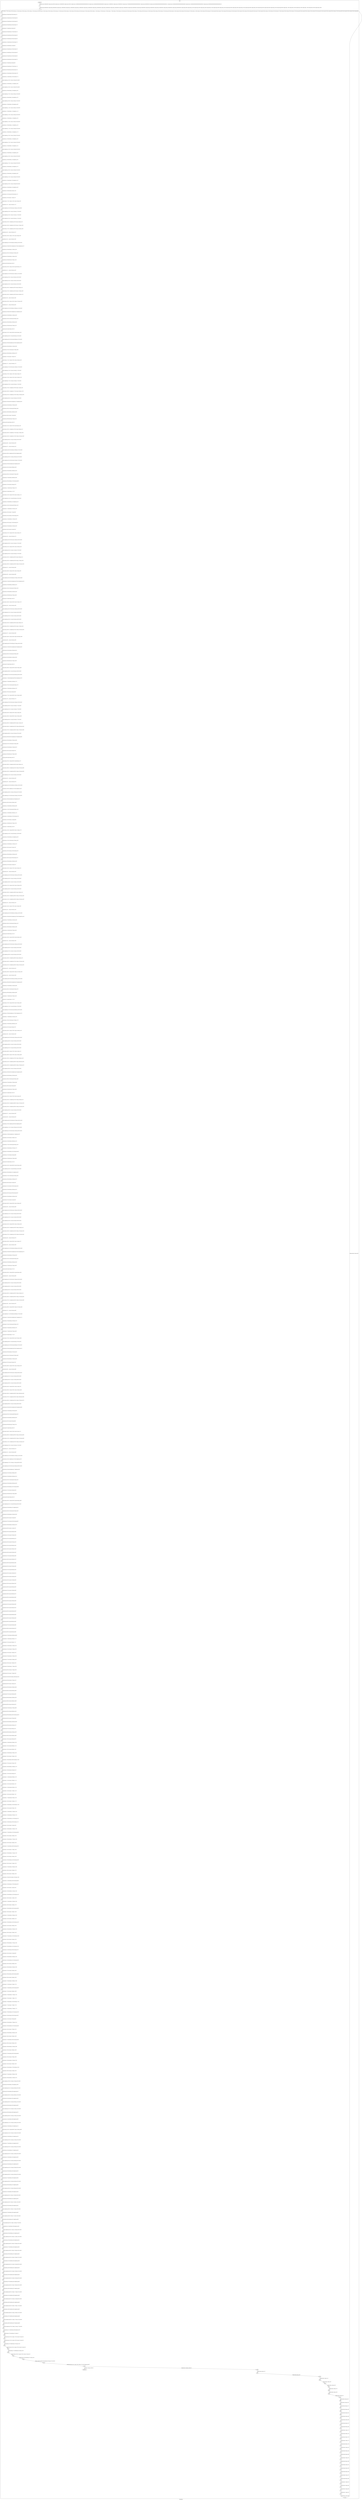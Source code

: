 digraph G {
label="Btor2XCFA";
subgraph cluster_0 {
label="main";
main_init[];
l1[];
l3[];
l4[];
l5[];
l6[];
l7[];
l8[];
l9[];
l10[];
l11[];
l12[];
l13[];
l14[];
l15[];
l16[];
l17[];
l18[];
l19[];
l20[];
l21[];
l22[];
l23[];
l24[];
l25[];
l26[];
l27[];
l28[];
l29[];
l30[];
l31[];
l32[];
l33[];
l34[];
l35[];
l36[];
l37[];
l38[];
l39[];
l40[];
l41[];
l42[];
l43[];
l44[];
l45[];
l46[];
l47[];
l48[];
l49[];
l50[];
l51[];
l52[];
l53[];
l54[];
l55[];
l56[];
l57[];
l58[];
l59[];
l60[];
l61[];
l62[];
l63[];
l64[];
l65[];
l66[];
l67[];
l68[];
l69[];
l70[];
l71[];
l72[];
l73[];
l74[];
l75[];
l76[];
l77[];
l78[];
l79[];
l80[];
l81[];
l82[];
l83[];
l84[];
l85[];
l86[];
l87[];
l88[];
l89[];
l90[];
l91[];
l92[];
l93[];
l94[];
l95[];
l96[];
l97[];
l98[];
l99[];
l100[];
l101[];
l102[];
l103[];
l104[];
l105[];
l106[];
l107[];
l108[];
l109[];
l110[];
l111[];
l112[];
l113[];
l114[];
l115[];
l116[];
l117[];
l118[];
l119[];
l120[];
l121[];
l122[];
l123[];
l124[];
l125[];
l126[];
l127[];
l128[];
l129[];
l130[];
l131[];
l132[];
l133[];
l134[];
l135[];
l136[];
l137[];
l138[];
l139[];
l140[];
l141[];
l142[];
l143[];
l144[];
l145[];
l146[];
l147[];
l148[];
l149[];
l150[];
l151[];
l152[];
l153[];
l154[];
l155[];
l156[];
l157[];
l158[];
l159[];
l160[];
l161[];
l162[];
l163[];
l164[];
l165[];
l166[];
l167[];
l168[];
l169[];
l170[];
l171[];
l172[];
l173[];
l174[];
l175[];
l176[];
l177[];
l178[];
l179[];
l180[];
l181[];
l182[];
l183[];
l184[];
l185[];
l186[];
l187[];
l188[];
l189[];
l190[];
l191[];
l192[];
l193[];
l194[];
l195[];
l196[];
l197[];
l198[];
l199[];
l200[];
l201[];
l202[];
l203[];
l204[];
l205[];
l206[];
l207[];
l208[];
l209[];
l210[];
l211[];
l212[];
l213[];
l214[];
l215[];
l216[];
l217[];
l218[];
l219[];
l220[];
l221[];
l222[];
l223[];
l224[];
l225[];
l226[];
l227[];
l228[];
l229[];
l230[];
l231[];
l232[];
l233[];
l234[];
l235[];
l236[];
l237[];
l238[];
l239[];
l240[];
l241[];
l242[];
l243[];
l244[];
l245[];
l246[];
l247[];
l248[];
l249[];
l250[];
l251[];
l252[];
l253[];
l254[];
l255[];
l256[];
l257[];
l258[];
l259[];
l260[];
l261[];
l262[];
l263[];
l264[];
l265[];
l266[];
l267[];
l268[];
l269[];
l270[];
l271[];
l272[];
l273[];
l274[];
l275[];
l276[];
l277[];
l278[];
l279[];
l280[];
l281[];
l282[];
l283[];
l284[];
l285[];
l286[];
l287[];
l288[];
l289[];
l290[];
l291[];
l292[];
l293[];
l294[];
l295[];
l296[];
l297[];
l298[];
l299[];
l300[];
l301[];
l302[];
l303[];
l304[];
l305[];
l306[];
l307[];
l308[];
l309[];
l310[];
l311[];
l312[];
l313[];
l314[];
l315[];
l316[];
l317[];
l318[];
l319[];
l320[];
l321[];
l322[];
l323[];
l324[];
l325[];
l326[];
l327[];
l328[];
l329[];
l330[];
l331[];
l332[];
l333[];
l334[];
l335[];
l336[];
l337[];
l338[];
l339[];
l340[];
l341[];
l342[];
l343[];
l344[];
l345[];
l346[];
l347[];
l348[];
l349[];
l350[];
l351[];
l352[];
l353[];
l354[];
l355[];
l356[];
l357[];
l358[];
l359[];
l360[];
l361[];
l362[];
l363[];
l364[];
l365[];
l366[];
l367[];
l368[];
l369[];
l370[];
l371[];
l372[];
l373[];
l374[];
l375[];
l376[];
l377[];
l378[];
l379[];
l380[];
l381[];
l382[];
l383[];
l384[];
l385[];
l386[];
l387[];
l388[];
l389[];
l390[];
l391[];
l392[];
l393[];
l394[];
l395[];
l396[];
l397[];
l398[];
l399[];
l400[];
l401[];
l402[];
l403[];
l404[];
l405[];
l406[];
l407[];
l408[];
l409[];
l410[];
l411[];
l412[];
l413[];
l414[];
l415[];
l416[];
l417[];
l418[];
l419[];
l420[];
l421[];
l422[];
l423[];
l424[];
l425[];
l426[];
l427[];
l428[];
l429[];
l430[];
l431[];
l432[];
l433[];
l434[];
l435[];
l436[];
l437[];
l438[];
l439[];
l440[];
l441[];
l442[];
l443[];
l444[];
l445[];
l446[];
l447[];
l448[];
l449[];
l450[];
l451[];
l452[];
l453[];
l454[];
l455[];
l456[];
l457[];
l458[];
l459[];
l460[];
l461[];
l462[];
l463[];
l464[];
l465[];
l466[];
l467[];
l468[];
l469[];
l470[];
l471[];
l472[];
l473[];
l474[];
l475[];
l476[];
l477[];
l478[];
l479[];
l480[];
l481[];
l482[];
l483[];
l484[];
l485[];
l486[];
l487[];
l488[];
l489[];
l490[];
l491[];
l492[];
l493[];
l494[];
l495[];
l496[];
l497[];
l498[];
l499[];
l500[];
l501[];
l502[];
l503[];
l504[];
l505[];
l506[];
l507[];
l508[];
l509[];
l510[];
l511[];
l512[];
l513[];
l514[];
l515[];
l516[];
l517[];
l518[];
l519[];
l520[];
l521[];
l522[];
l523[];
l524[];
l525[];
l526[];
l527[];
l528[];
l529[];
l530[];
l531[];
l532[];
l533[];
l534[];
l535[];
l536[];
l537[];
l538[];
l539[];
l540[];
l541[];
l542[];
l543[];
l544[];
l545[];
l546[];
l547[];
l548[];
l549[];
l550[];
l551[];
l552[];
l553[];
l554[];
l555[];
l556[];
l557[];
l558[];
l559[];
l560[];
l561[];
l562[];
l563[];
l564[];
l565[];
l566[];
l567[];
l568[];
l569[];
l570[];
l571[];
l572[];
l573[];
l574[];
l575[];
l576[];
l577[];
l578[];
l579[];
l580[];
l581[];
l582[];
l583[];
l584[];
l585[];
l586[];
l587[];
l588[];
l589[];
l590[];
l591[];
l592[];
l593[];
l594[];
l595[];
l596[];
l597[];
l598[];
l599[];
l600[];
l601[];
l602[];
l603[];
l604[];
l605[];
l606[];
l607[];
l608[];
l609[];
l610[];
l611[];
l612[];
l613[];
l614[];
l615[];
l616[];
l617[];
l618[];
l619[];
l620[];
l621[];
l622[];
l623[];
l624[];
l625[];
l626[];
l627[];
l628[];
l629[];
l630[];
l631[];
l632[];
l633[];
l634[];
l635[];
l636[];
l637[];
l638[];
l639[];
l640[];
l641[];
l642[];
l643[];
l644[];
l645[];
l646[];
l647[];
l648[];
l649[];
l650[];
l651[];
l652[];
l653[];
l654[];
l655[];
l656[];
l657[];
l658[];
l659[];
l660[];
l661[];
l662[];
l663[];
l664[];
l665[];
l666[];
l667[];
l668[];
l669[];
l670[];
l671[];
l672[];
l673[];
l674[];
l675[];
l676[];
l677[];
l678[];
l679[];
l680[];
l681[];
l682[];
l683[];
l684[];
l685[];
main_error[];
l686[];
l687[];
l688[];
l689[];
l690[];
l691[];
l692[];
l693[];
l694[];
l695[];
l696[];
l697[];
l698[];
l699[];
l700[];
l701[];
l702[];
l703[];
l704[];
l705[];
l706[];
l707[];
l708[];
l709[];
l710[];
l711[];
l712[];
l713[];
l714[];
l715[];
l716[];
l717[];
l718[];
l719[];
l720[];
l721[];
l722[];
l723[];
main_init -> l1 [label="[(assign const_5 #b00000000),(assign const_38 #b0),(assign const_102 #b00000000),(assign const_209 #b1),(assign const_215 #b00000000000000000000000000000100),(assign const_216 #b000000000000000000000000),(assign const_221 #b00000001),(assign const_223 #b00000010),(assign const_237 #b00000000000000000000000000000001),(assign const_258 #b00000100),(assign const_263 #b00000000000000000000000000000111),(assign const_301 #b00000000000000000000000000000000),(assign const_512 #b00000000000000000000000000000010),(assign const_618 #b00000000000000000000000000000011)] "];
l3 -> l4 [label="[(havoc input_137),(havoc input_139),(havoc input_141),(havoc input_143),(havoc input_145),(havoc input_147),(havoc input_149),(havoc input_151),(havoc input_153),(havoc input_155),(havoc input_157),(havoc input_159),(havoc input_161),(havoc input_163),(havoc input_165),(havoc input_167),(havoc input_169),(havoc input_171),(havoc input_173),(havoc input_175),(havoc input_177),(havoc input_179),(havoc input_181),(havoc input_183),(havoc input_185),(havoc input_187),(havoc input_189),(havoc input_191),(havoc input_193),(havoc input_195),(havoc input_197),(havoc input_199),(havoc input_201),(havoc input_203),(havoc input_205),(havoc input_207),(havoc input_211),(havoc input_213),(havoc input_236),(havoc input_257),(havoc input_269),(havoc input_287),(havoc input_308),(havoc input_319),(havoc input_322),(havoc input_325),(havoc input_345),(havoc input_365),(havoc input_375),(havoc input_393),(havoc input_413),(havoc input_424),(havoc input_427),(havoc input_430),(havoc input_450),(havoc input_470),(havoc input_480),(havoc input_498),(havoc input_519),(havoc input_530),(havoc input_533),(havoc input_536),(havoc input_556),(havoc input_576),(havoc input_586),(havoc input_604),(havoc input_625),(havoc input_636)] "];
l4 -> l5 [label="[(assign binary_83 (bvand state_39 (bvnot state_41)))] "];
l5 -> l6 [label="[(assign binary_84 (bvand binary_83 (bvnot state_43)))] "];
l6 -> l7 [label="[(assign binary_85 (bvand binary_84 (bvnot state_45)))] "];
l7 -> l8 [label="[(assign binary_86 (bvand binary_85 (bvnot state_47)))] "];
l8 -> l9 [label="[(assign binary_87 (bvand binary_86 state_49))] "];
l9 -> l10 [label="[(assign binary_88 (bvand binary_87 (bvnot state_51)))] "];
l10 -> l11 [label="[(assign binary_89 (bvand binary_88 (bvnot state_53)))] "];
l11 -> l12 [label="[(assign binary_90 (bvand binary_89 (bvnot state_55)))] "];
l12 -> l13 [label="[(assign binary_91 (bvand binary_90 (bvnot state_57)))] "];
l13 -> l14 [label="[(assign binary_92 (bvand binary_91 state_59))] "];
l14 -> l15 [label="[(assign binary_93 (bvand binary_92 (bvnot state_61)))] "];
l15 -> l16 [label="[(assign binary_94 (bvand binary_93 (bvnot state_63)))] "];
l16 -> l17 [label="[(assign binary_95 (bvand binary_94 (bvnot state_65)))] "];
l17 -> l18 [label="[(assign binary_96 (bvand binary_95 (bvnot state_67)))] "];
l18 -> l19 [label="[(assign binary_97 (bvand binary_96 state_69))] "];
l19 -> l20 [label="[(assign binary_98 (bvand binary_97 (bvnot state_71)))] "];
l20 -> l21 [label="[(assign binary_99 (bvand binary_98 (bvnot state_73)))] "];
l21 -> l22 [label="[(assign binary_100 (bvand binary_99 (bvnot state_75)))] "];
l22 -> l23 [label="[(assign binary_101 (bvand binary_100 (bvnot state_77)))] "];
l23 -> l24 [label="[(assign comparison_103 (ite (= const_102 state_6) #b1 #b0))] "];
l24 -> l25 [label="[(assign binary_104 (bvand binary_101 comparison_103))] "];
l25 -> l26 [label="[(assign comparison_105 (ite (= const_102 state_8) #b1 #b0))] "];
l26 -> l27 [label="[(assign binary_106 (bvand binary_104 comparison_105))] "];
l27 -> l28 [label="[(assign comparison_107 (ite (= const_102 state_10) #b1 #b0))] "];
l28 -> l29 [label="[(assign binary_108 (bvand binary_106 comparison_107))] "];
l29 -> l30 [label="[(assign comparison_109 (ite (= const_102 state_12) #b1 #b0))] "];
l30 -> l31 [label="[(assign binary_110 (bvand binary_108 comparison_109))] "];
l31 -> l32 [label="[(assign comparison_111 (ite (= const_102 state_14) #b1 #b0))] "];
l32 -> l33 [label="[(assign binary_112 (bvand binary_110 comparison_111))] "];
l33 -> l34 [label="[(assign comparison_113 (ite (= const_102 state_16) #b1 #b0))] "];
l34 -> l35 [label="[(assign binary_114 (bvand binary_112 comparison_113))] "];
l35 -> l36 [label="[(assign comparison_115 (ite (= const_102 state_18) #b1 #b0))] "];
l36 -> l37 [label="[(assign binary_116 (bvand binary_114 comparison_115))] "];
l37 -> l38 [label="[(assign comparison_117 (ite (= const_102 state_20) #b1 #b0))] "];
l38 -> l39 [label="[(assign binary_118 (bvand binary_116 comparison_117))] "];
l39 -> l40 [label="[(assign comparison_119 (ite (= const_102 state_22) #b1 #b0))] "];
l40 -> l41 [label="[(assign binary_120 (bvand binary_118 comparison_119))] "];
l41 -> l42 [label="[(assign comparison_121 (ite (= const_102 state_24) #b1 #b0))] "];
l42 -> l43 [label="[(assign binary_122 (bvand binary_120 comparison_121))] "];
l43 -> l44 [label="[(assign comparison_123 (ite (= const_102 state_26) #b1 #b0))] "];
l44 -> l45 [label="[(assign binary_124 (bvand binary_122 comparison_123))] "];
l45 -> l46 [label="[(assign comparison_125 (ite (= const_102 state_28) #b1 #b0))] "];
l46 -> l47 [label="[(assign binary_126 (bvand binary_124 comparison_125))] "];
l47 -> l48 [label="[(assign comparison_127 (ite (= const_102 state_30) #b1 #b0))] "];
l48 -> l49 [label="[(assign binary_128 (bvand binary_126 comparison_127))] "];
l49 -> l50 [label="[(assign comparison_129 (ite (= const_102 state_32) #b1 #b0))] "];
l50 -> l51 [label="[(assign binary_130 (bvand binary_128 comparison_129))] "];
l51 -> l52 [label="[(assign comparison_131 (ite (= const_102 state_34) #b1 #b0))] "];
l52 -> l53 [label="[(assign binary_132 (bvand binary_130 comparison_131))] "];
l53 -> l54 [label="[(assign comparison_133 (ite (= const_102 state_36) #b1 #b0))] "];
l54 -> l55 [label="[(assign binary_134 (bvand binary_132 comparison_133))] "];
l55 -> l56 [label="[(assign binary_135 (bvand state_81 binary_134))] "];
l56 -> l57 [label="[(assign binary_212 (bvor input_169 (bvnot input_211)))] "];
l57 -> l58 [label="[(assign binary_214 (bvor input_171 input_211))] "];
l58 -> l59 [label="[(assign ternary_217 (ite (= input_211 #b1) const_102 input_153))] "];
l59 -> l60 [label="[(assign binary_218 (++ const_216 ternary_217))] "];
l60 -> l61 [label="[(assign comparison_219 (ite (bvule const_215 binary_218) #b1 #b0))] "];
l61 -> l62 [label="[(assign comparison_220 (ite (= const_102 ternary_217) #b1 #b0))] "];
l62 -> l63 [label="[(assign comparison_222 (ite (= const_221 ternary_217) #b1 #b0))] "];
l63 -> l64 [label="[(assign comparison_224 (ite (= const_223 ternary_217) #b1 #b0))] "];
l64 -> l65 [label="[(assign ternary_225 (ite (= comparison_224 #b1) input_149 input_151))] "];
l65 -> l66 [label="[(assign ternary_226 (ite (= comparison_222 #b1) input_147 ternary_225))] "];
l66 -> l67 [label="[(assign ternary_227 (ite (= comparison_220 #b1) input_145 ternary_226))] "];
l67 -> l68 [label="[(assign binary_228 (++ const_216 ternary_227))] "];
l68 -> l69 [label="[(assign ternary_229 (ite (= input_211 #b1) const_102 input_155))] "];
l69 -> l70 [label="[(assign binary_230 (++ const_216 ternary_229))] "];
l70 -> l71 [label="[(assign comparison_231 (ite (bvule binary_228 binary_230) #b1 #b0))] "];
l71 -> l72 [label="[(assign binary_232 (bvand (bvnot comparison_219) (bvnot comparison_231)))] "];
l72 -> l73 [label="[(assign binary_233 (bvand binary_214 binary_232))] "];
l73 -> l74 [label="[(assign binary_234 (bvor (bvnot input_213) binary_233))] "];
l74 -> l75 [label="[(assign binary_235 (bvand binary_212 binary_234))] "];
l75 -> l76 [label="[(assign binary_238 (bvadd const_237 binary_218))] "];
l76 -> l77 [label="[(assign slice_239 (extract binary_238 0 8))] "];
l77 -> l78 [label="[(assign ternary_240 (ite (= input_213 #b1) slice_239 ternary_217))] "];
l78 -> l79 [label="[(assign binary_241 (++ const_216 ternary_240))] "];
l79 -> l80 [label="[(assign comparison_242 (ite (bvule const_215 binary_241) #b1 #b0))] "];
l80 -> l81 [label="[(assign comparison_243 (ite (= const_102 ternary_240) #b1 #b0))] "];
l81 -> l82 [label="[(assign comparison_244 (ite (= const_221 ternary_240) #b1 #b0))] "];
l82 -> l83 [label="[(assign comparison_245 (ite (= const_223 ternary_240) #b1 #b0))] "];
l83 -> l84 [label="[(assign ternary_246 (ite (= comparison_245 #b1) input_149 input_151))] "];
l84 -> l85 [label="[(assign ternary_247 (ite (= comparison_244 #b1) input_147 ternary_246))] "];
l85 -> l86 [label="[(assign ternary_248 (ite (= comparison_243 #b1) input_145 ternary_247))] "];
l86 -> l87 [label="[(assign binary_249 (++ const_216 ternary_248))] "];
l87 -> l88 [label="[(assign ternary_250 (ite (= input_213 #b1) ternary_227 ternary_229))] "];
l88 -> l89 [label="[(assign binary_251 (++ const_216 ternary_250))] "];
l89 -> l90 [label="[(assign comparison_252 (ite (bvule binary_249 binary_251) #b1 #b0))] "];
l90 -> l91 [label="[(assign binary_253 (bvand (bvnot comparison_242) comparison_252))] "];
l91 -> l92 [label="[(assign binary_254 (bvand binary_214 binary_253))] "];
l92 -> l93 [label="[(assign binary_255 (bvor (bvnot input_236) binary_254))] "];
l93 -> l94 [label="[(assign binary_256 (bvand binary_235 binary_255))] "];
l94 -> l95 [label="[(assign binary_259 (bvadd const_237 binary_241))] "];
l95 -> l96 [label="[(assign slice_260 (extract binary_259 0 8))] "];
l96 -> l97 [label="[(assign ternary_261 (ite (= input_236 #b1) slice_260 ternary_240))] "];
l97 -> l98 [label="[(assign comparison_262 (ite (= const_258 ternary_261) #b1 #b0))] "];
l98 -> l99 [label="[(assign comparison_264 (ite (bvule const_263 binary_251) #b1 #b0))] "];
l99 -> l100 [label="[(assign binary_265 (bvand comparison_262 (bvnot comparison_264)))] "];
l100 -> l101 [label="[(assign binary_266 (bvand binary_214 binary_265))] "];
l101 -> l102 [label="[(assign binary_267 (bvor (bvnot input_257) binary_266))] "];
l102 -> l103 [label="[(assign binary_268 (bvand binary_256 binary_267))] "];
l103 -> l104 [label="[(assign binary_270 (bvor input_173 input_257))] "];
l104 -> l105 [label="[(assign ternary_271 (ite (= input_257 #b1) const_102 ternary_261))] "];
l105 -> l106 [label="[(assign binary_272 (++ const_216 ternary_271))] "];
l106 -> l107 [label="[(assign comparison_273 (ite (bvule const_215 binary_272) #b1 #b0))] "];
l107 -> l108 [label="[(assign comparison_274 (ite (= const_102 ternary_271) #b1 #b0))] "];
l108 -> l109 [label="[(assign ternary_275 (ite (= input_211 #b1) const_221 input_137))] "];
l109 -> l110 [label="[(assign ternary_276 (ite (= input_257 #b1) const_102 ternary_275))] "];
l110 -> l111 [label="[(assign comparison_277 (ite (= const_221 ternary_271) #b1 #b0))] "];
l111 -> l112 [label="[(assign comparison_278 (ite (= const_223 ternary_271) #b1 #b0))] "];
l112 -> l113 [label="[(assign ternary_279 (ite (= comparison_278 #b1) input_141 input_143))] "];
l113 -> l114 [label="[(assign ternary_280 (ite (= comparison_277 #b1) input_139 ternary_279))] "];
l114 -> l115 [label="[(assign ternary_281 (ite (= comparison_274 #b1) ternary_276 ternary_280))] "];
l115 -> l116 [label="[(assign comparison_282 (ite (= const_102 ternary_281) #b1 #b0))] "];
l116 -> l117 [label="[(assign binary_283 (bvand (bvnot comparison_273) comparison_282))] "];
l117 -> l118 [label="[(assign binary_284 (bvand binary_270 binary_283))] "];
l118 -> l119 [label="[(assign binary_285 (bvor (bvnot input_269) binary_284))] "];
l119 -> l120 [label="[(assign binary_286 (bvand binary_268 binary_285))] "];
l120 -> l121 [label="[(assign binary_288 (bvor input_175 input_269))] "];
l121 -> l122 [label="[(assign binary_289 (bvadd const_237 binary_251))] "];
l122 -> l123 [label="[(assign slice_290 (extract binary_289 0 8))] "];
l123 -> l124 [label="[(assign ternary_291 (ite (= input_257 #b1) slice_290 input_145))] "];
l124 -> l125 [label="[(assign ternary_292 (ite (= comparison_278 #b1) input_149 input_151))] "];
l125 -> l126 [label="[(assign ternary_293 (ite (= comparison_277 #b1) input_147 ternary_292))] "];
l126 -> l127 [label="[(assign ternary_294 (ite (= comparison_274 #b1) ternary_291 ternary_293))] "];
l127 -> l128 [label="[(assign comparison_295 (ite (= const_102 ternary_294) #b1 #b0))] "];
l128 -> l129 [label="[(assign binary_296 (++ const_216 ternary_294))] "];
l129 -> l130 [label="[(assign binary_297 (++ const_216 ternary_291))] "];
l130 -> l131 [label="[(assign comparison_298 (ite (bvule binary_296 binary_297) #b1 #b0))] "];
l131 -> l132 [label="[(assign binary_299 (bvor comparison_295 (bvnot comparison_298)))] "];
l132 -> l133 [label="[(assign comparison_300 (ite (= ternary_294 ternary_291) #b1 #b0))] "];
l133 -> l134 [label="[(assign comparison_302 (ite (bvule const_301 binary_272) #b1 #b0))] "];
l134 -> l135 [label="[(assign binary_303 (bvand comparison_300 comparison_302))] "];
l135 -> l136 [label="[(assign binary_304 (bvor binary_299 binary_303))] "];
l136 -> l137 [label="[(assign binary_305 (bvand binary_288 binary_304))] "];
l137 -> l138 [label="[(assign binary_306 (bvor (bvnot input_287) binary_305))] "];
l138 -> l139 [label="[(assign binary_307 (bvand binary_286 binary_306))] "];
l139 -> l140 [label="[(assign binary_309 (bvand binary_270 (bvnot input_269)))] "];
l140 -> l141 [label="[(assign binary_310 (bvor binary_309 input_287))] "];
l141 -> l142 [label="[(assign binary_311 (bvadd const_237 binary_272))] "];
l142 -> l143 [label="[(assign slice_312 (extract binary_311 0 8))] "];
l143 -> l144 [label="[(assign ternary_313 (ite (= input_287 #b1) slice_312 ternary_271))] "];
l144 -> l145 [label="[(assign comparison_314 (ite (= const_258 ternary_313) #b1 #b0))] "];
l145 -> l146 [label="[(assign binary_315 (bvand binary_310 comparison_314))] "];
l146 -> l147 [label="[(assign binary_316 (bvor (bvnot input_308) binary_315))] "];
l147 -> l148 [label="[(assign binary_317 (bvand binary_307 binary_316))] "];
l148 -> l149 [label="[(assign binary_318 (bvor input_177 input_308))] "];
l149 -> l150 [label="[(assign binary_320 (bvor binary_318 (bvnot input_319)))] "];
l150 -> l151 [label="[(assign binary_321 (bvand binary_317 binary_320))] "];
l151 -> l152 [label="[(assign binary_323 (bvor input_179 (bvnot input_322)))] "];
l152 -> l153 [label="[(assign binary_324 (bvand binary_321 binary_323))] "];
l153 -> l154 [label="[(assign binary_326 (bvor input_181 input_322))] "];
l154 -> l155 [label="[(assign ternary_327 (ite (= input_322 #b1) const_102 input_157))] "];
l155 -> l156 [label="[(assign binary_328 (++ const_216 ternary_327))] "];
l156 -> l157 [label="[(assign comparison_329 (ite (bvule const_215 binary_328) #b1 #b0))] "];
l157 -> l158 [label="[(assign comparison_330 (ite (= const_102 ternary_327) #b1 #b0))] "];
l158 -> l159 [label="[(assign ternary_331 (ite (= input_319 #b1) const_102 ternary_291))] "];
l159 -> l160 [label="[(assign comparison_332 (ite (= const_221 ternary_327) #b1 #b0))] "];
l160 -> l161 [label="[(assign comparison_333 (ite (= const_223 ternary_327) #b1 #b0))] "];
l161 -> l162 [label="[(assign ternary_334 (ite (= comparison_333 #b1) input_149 input_151))] "];
l162 -> l163 [label="[(assign ternary_335 (ite (= comparison_332 #b1) input_147 ternary_334))] "];
l163 -> l164 [label="[(assign ternary_336 (ite (= comparison_330 #b1) ternary_331 ternary_335))] "];
l164 -> l165 [label="[(assign binary_337 (++ const_216 ternary_336))] "];
l165 -> l166 [label="[(assign ternary_338 (ite (= input_322 #b1) const_102 input_159))] "];
l166 -> l167 [label="[(assign binary_339 (++ const_216 ternary_338))] "];
l167 -> l168 [label="[(assign comparison_340 (ite (bvule binary_337 binary_339) #b1 #b0))] "];
l168 -> l169 [label="[(assign binary_341 (bvand (bvnot comparison_329) (bvnot comparison_340)))] "];
l169 -> l170 [label="[(assign binary_342 (bvand binary_326 binary_341))] "];
l170 -> l171 [label="[(assign binary_343 (bvor (bvnot input_325) binary_342))] "];
l171 -> l172 [label="[(assign binary_344 (bvand binary_324 binary_343))] "];
l172 -> l173 [label="[(assign binary_346 (bvadd const_237 binary_328))] "];
l173 -> l174 [label="[(assign slice_347 (extract binary_346 0 8))] "];
l174 -> l175 [label="[(assign ternary_348 (ite (= input_325 #b1) slice_347 ternary_327))] "];
l175 -> l176 [label="[(assign binary_349 (++ const_216 ternary_348))] "];
l176 -> l177 [label="[(assign comparison_350 (ite (bvule const_215 binary_349) #b1 #b0))] "];
l177 -> l178 [label="[(assign comparison_351 (ite (= const_102 ternary_348) #b1 #b0))] "];
l178 -> l179 [label="[(assign comparison_352 (ite (= const_221 ternary_348) #b1 #b0))] "];
l179 -> l180 [label="[(assign comparison_353 (ite (= const_223 ternary_348) #b1 #b0))] "];
l180 -> l181 [label="[(assign ternary_354 (ite (= comparison_353 #b1) input_149 input_151))] "];
l181 -> l182 [label="[(assign ternary_355 (ite (= comparison_352 #b1) input_147 ternary_354))] "];
l182 -> l183 [label="[(assign ternary_356 (ite (= comparison_351 #b1) ternary_331 ternary_355))] "];
l183 -> l184 [label="[(assign binary_357 (++ const_216 ternary_356))] "];
l184 -> l185 [label="[(assign ternary_358 (ite (= input_325 #b1) ternary_336 ternary_338))] "];
l185 -> l186 [label="[(assign binary_359 (++ const_216 ternary_358))] "];
l186 -> l187 [label="[(assign comparison_360 (ite (bvule binary_357 binary_359) #b1 #b0))] "];
l187 -> l188 [label="[(assign binary_361 (bvand (bvnot comparison_350) comparison_360))] "];
l188 -> l189 [label="[(assign binary_362 (bvand binary_326 binary_361))] "];
l189 -> l190 [label="[(assign binary_363 (bvor (bvnot input_345) binary_362))] "];
l190 -> l191 [label="[(assign binary_364 (bvand binary_344 binary_363))] "];
l191 -> l192 [label="[(assign binary_366 (bvadd const_237 binary_349))] "];
l192 -> l193 [label="[(assign slice_367 (extract binary_366 0 8))] "];
l193 -> l194 [label="[(assign ternary_368 (ite (= input_345 #b1) slice_367 ternary_348))] "];
l194 -> l195 [label="[(assign comparison_369 (ite (= const_258 ternary_368) #b1 #b0))] "];
l195 -> l196 [label="[(assign comparison_370 (ite (bvule const_263 binary_359) #b1 #b0))] "];
l196 -> l197 [label="[(assign binary_371 (bvand comparison_369 (bvnot comparison_370)))] "];
l197 -> l198 [label="[(assign binary_372 (bvand binary_326 binary_371))] "];
l198 -> l199 [label="[(assign binary_373 (bvor (bvnot input_365) binary_372))] "];
l199 -> l200 [label="[(assign binary_374 (bvand binary_364 binary_373))] "];
l200 -> l201 [label="[(assign binary_376 (bvor input_183 input_365))] "];
l201 -> l202 [label="[(assign ternary_377 (ite (= input_365 #b1) const_102 ternary_368))] "];
l202 -> l203 [label="[(assign binary_378 (++ const_216 ternary_377))] "];
l203 -> l204 [label="[(assign comparison_379 (ite (bvule const_215 binary_378) #b1 #b0))] "];
l204 -> l205 [label="[(assign comparison_380 (ite (= const_102 ternary_377) #b1 #b0))] "];
l205 -> l206 [label="[(assign comparison_381 (ite (= const_221 ternary_377) #b1 #b0))] "];
l206 -> l207 [label="[(assign ternary_382 (ite (= input_322 #b1) const_221 input_139))] "];
l207 -> l208 [label="[(assign ternary_383 (ite (= input_365 #b1) const_102 ternary_382))] "];
l208 -> l209 [label="[(assign comparison_384 (ite (= const_223 ternary_377) #b1 #b0))] "];
l209 -> l210 [label="[(assign ternary_385 (ite (= comparison_384 #b1) input_141 input_143))] "];
l210 -> l211 [label="[(assign ternary_386 (ite (= comparison_381 #b1) ternary_383 ternary_385))] "];
l211 -> l212 [label="[(assign ternary_387 (ite (= comparison_380 #b1) ternary_276 ternary_386))] "];
l212 -> l213 [label="[(assign comparison_388 (ite (= const_102 ternary_387) #b1 #b0))] "];
l213 -> l214 [label="[(assign binary_389 (bvand (bvnot comparison_379) comparison_388))] "];
l214 -> l215 [label="[(assign binary_390 (bvand binary_376 binary_389))] "];
l215 -> l216 [label="[(assign binary_391 (bvor (bvnot input_375) binary_390))] "];
l216 -> l217 [label="[(assign binary_392 (bvand binary_374 binary_391))] "];
l217 -> l218 [label="[(assign binary_394 (bvor input_185 input_375))] "];
l218 -> l219 [label="[(assign binary_395 (bvadd const_237 binary_359))] "];
l219 -> l220 [label="[(assign slice_396 (extract binary_395 0 8))] "];
l220 -> l221 [label="[(assign ternary_397 (ite (= input_365 #b1) slice_396 input_147))] "];
l221 -> l222 [label="[(assign ternary_398 (ite (= comparison_384 #b1) input_149 input_151))] "];
l222 -> l223 [label="[(assign ternary_399 (ite (= comparison_381 #b1) ternary_397 ternary_398))] "];
l223 -> l224 [label="[(assign ternary_400 (ite (= comparison_380 #b1) ternary_331 ternary_399))] "];
l224 -> l225 [label="[(assign comparison_401 (ite (= const_102 ternary_400) #b1 #b0))] "];
l225 -> l226 [label="[(assign binary_402 (++ const_216 ternary_400))] "];
l226 -> l227 [label="[(assign binary_403 (++ const_216 ternary_397))] "];
l227 -> l228 [label="[(assign comparison_404 (ite (bvule binary_402 binary_403) #b1 #b0))] "];
l228 -> l229 [label="[(assign binary_405 (bvor comparison_401 (bvnot comparison_404)))] "];
l229 -> l230 [label="[(assign comparison_406 (ite (= ternary_400 ternary_397) #b1 #b0))] "];
l230 -> l231 [label="[(assign comparison_407 (ite (bvule const_237 binary_378) #b1 #b0))] "];
l231 -> l232 [label="[(assign binary_408 (bvand comparison_406 comparison_407))] "];
l232 -> l233 [label="[(assign binary_409 (bvor binary_405 binary_408))] "];
l233 -> l234 [label="[(assign binary_410 (bvand binary_394 binary_409))] "];
l234 -> l235 [label="[(assign binary_411 (bvor (bvnot input_393) binary_410))] "];
l235 -> l236 [label="[(assign binary_412 (bvand binary_392 binary_411))] "];
l236 -> l237 [label="[(assign binary_414 (bvand binary_376 (bvnot input_375)))] "];
l237 -> l238 [label="[(assign binary_415 (bvor binary_414 input_393))] "];
l238 -> l239 [label="[(assign binary_416 (bvadd const_237 binary_378))] "];
l239 -> l240 [label="[(assign slice_417 (extract binary_416 0 8))] "];
l240 -> l241 [label="[(assign ternary_418 (ite (= input_393 #b1) slice_417 ternary_377))] "];
l241 -> l242 [label="[(assign comparison_419 (ite (= const_258 ternary_418) #b1 #b0))] "];
l242 -> l243 [label="[(assign binary_420 (bvand binary_415 comparison_419))] "];
l243 -> l244 [label="[(assign binary_421 (bvor (bvnot input_413) binary_420))] "];
l244 -> l245 [label="[(assign binary_422 (bvand binary_412 binary_421))] "];
l245 -> l246 [label="[(assign binary_423 (bvor input_187 input_413))] "];
l246 -> l247 [label="[(assign binary_425 (bvor binary_423 (bvnot input_424)))] "];
l247 -> l248 [label="[(assign binary_426 (bvand binary_422 binary_425))] "];
l248 -> l249 [label="[(assign binary_428 (bvor input_189 (bvnot input_427)))] "];
l249 -> l250 [label="[(assign binary_429 (bvand binary_426 binary_428))] "];
l250 -> l251 [label="[(assign binary_431 (bvor input_191 input_427))] "];
l251 -> l252 [label="[(assign ternary_432 (ite (= input_427 #b1) const_102 input_161))] "];
l252 -> l253 [label="[(assign binary_433 (++ const_216 ternary_432))] "];
l253 -> l254 [label="[(assign comparison_434 (ite (bvule const_215 binary_433) #b1 #b0))] "];
l254 -> l255 [label="[(assign comparison_435 (ite (= const_102 ternary_432) #b1 #b0))] "];
l255 -> l256 [label="[(assign comparison_436 (ite (= const_221 ternary_432) #b1 #b0))] "];
l256 -> l257 [label="[(assign ternary_437 (ite (= input_424 #b1) const_102 ternary_397))] "];
l257 -> l258 [label="[(assign comparison_438 (ite (= const_223 ternary_432) #b1 #b0))] "];
l258 -> l259 [label="[(assign ternary_439 (ite (= comparison_438 #b1) input_149 input_151))] "];
l259 -> l260 [label="[(assign ternary_440 (ite (= comparison_436 #b1) ternary_437 ternary_439))] "];
l260 -> l261 [label="[(assign ternary_441 (ite (= comparison_435 #b1) ternary_331 ternary_440))] "];
l261 -> l262 [label="[(assign binary_442 (++ const_216 ternary_441))] "];
l262 -> l263 [label="[(assign ternary_443 (ite (= input_427 #b1) const_102 input_163))] "];
l263 -> l264 [label="[(assign binary_444 (++ const_216 ternary_443))] "];
l264 -> l265 [label="[(assign comparison_445 (ite (bvule binary_442 binary_444) #b1 #b0))] "];
l265 -> l266 [label="[(assign binary_446 (bvand (bvnot comparison_434) (bvnot comparison_445)))] "];
l266 -> l267 [label="[(assign binary_447 (bvand binary_431 binary_446))] "];
l267 -> l268 [label="[(assign binary_448 (bvor (bvnot input_430) binary_447))] "];
l268 -> l269 [label="[(assign binary_449 (bvand binary_429 binary_448))] "];
l269 -> l270 [label="[(assign binary_451 (bvadd const_237 binary_433))] "];
l270 -> l271 [label="[(assign slice_452 (extract binary_451 0 8))] "];
l271 -> l272 [label="[(assign ternary_453 (ite (= input_430 #b1) slice_452 ternary_432))] "];
l272 -> l273 [label="[(assign binary_454 (++ const_216 ternary_453))] "];
l273 -> l274 [label="[(assign comparison_455 (ite (bvule const_215 binary_454) #b1 #b0))] "];
l274 -> l275 [label="[(assign comparison_456 (ite (= const_102 ternary_453) #b1 #b0))] "];
l275 -> l276 [label="[(assign comparison_457 (ite (= const_221 ternary_453) #b1 #b0))] "];
l276 -> l277 [label="[(assign comparison_458 (ite (= const_223 ternary_453) #b1 #b0))] "];
l277 -> l278 [label="[(assign ternary_459 (ite (= comparison_458 #b1) input_149 input_151))] "];
l278 -> l279 [label="[(assign ternary_460 (ite (= comparison_457 #b1) ternary_437 ternary_459))] "];
l279 -> l280 [label="[(assign ternary_461 (ite (= comparison_456 #b1) ternary_331 ternary_460))] "];
l280 -> l281 [label="[(assign binary_462 (++ const_216 ternary_461))] "];
l281 -> l282 [label="[(assign ternary_463 (ite (= input_430 #b1) ternary_441 ternary_443))] "];
l282 -> l283 [label="[(assign binary_464 (++ const_216 ternary_463))] "];
l283 -> l284 [label="[(assign comparison_465 (ite (bvule binary_462 binary_464) #b1 #b0))] "];
l284 -> l285 [label="[(assign binary_466 (bvand (bvnot comparison_455) comparison_465))] "];
l285 -> l286 [label="[(assign binary_467 (bvand binary_431 binary_466))] "];
l286 -> l287 [label="[(assign binary_468 (bvor (bvnot input_450) binary_467))] "];
l287 -> l288 [label="[(assign binary_469 (bvand binary_449 binary_468))] "];
l288 -> l289 [label="[(assign binary_471 (bvadd const_237 binary_454))] "];
l289 -> l290 [label="[(assign slice_472 (extract binary_471 0 8))] "];
l290 -> l291 [label="[(assign ternary_473 (ite (= input_450 #b1) slice_472 ternary_453))] "];
l291 -> l292 [label="[(assign comparison_474 (ite (= const_258 ternary_473) #b1 #b0))] "];
l292 -> l293 [label="[(assign comparison_475 (ite (bvule const_263 binary_464) #b1 #b0))] "];
l293 -> l294 [label="[(assign binary_476 (bvand comparison_474 (bvnot comparison_475)))] "];
l294 -> l295 [label="[(assign binary_477 (bvand binary_431 binary_476))] "];
l295 -> l296 [label="[(assign binary_478 (bvor (bvnot input_470) binary_477))] "];
l296 -> l297 [label="[(assign binary_479 (bvand binary_469 binary_478))] "];
l297 -> l298 [label="[(assign binary_481 (bvor input_193 input_470))] "];
l298 -> l299 [label="[(assign ternary_482 (ite (= input_470 #b1) const_102 ternary_473))] "];
l299 -> l300 [label="[(assign binary_483 (++ const_216 ternary_482))] "];
l300 -> l301 [label="[(assign comparison_484 (ite (bvule const_215 binary_483) #b1 #b0))] "];
l301 -> l302 [label="[(assign comparison_485 (ite (= const_102 ternary_482) #b1 #b0))] "];
l302 -> l303 [label="[(assign comparison_486 (ite (= const_221 ternary_482) #b1 #b0))] "];
l303 -> l304 [label="[(assign comparison_487 (ite (= const_223 ternary_482) #b1 #b0))] "];
l304 -> l305 [label="[(assign ternary_488 (ite (= input_427 #b1) const_221 input_141))] "];
l305 -> l306 [label="[(assign ternary_489 (ite (= input_470 #b1) const_102 ternary_488))] "];
l306 -> l307 [label="[(assign ternary_490 (ite (= comparison_487 #b1) ternary_489 input_143))] "];
l307 -> l308 [label="[(assign ternary_491 (ite (= comparison_486 #b1) ternary_383 ternary_490))] "];
l308 -> l309 [label="[(assign ternary_492 (ite (= comparison_485 #b1) ternary_276 ternary_491))] "];
l309 -> l310 [label="[(assign comparison_493 (ite (= const_102 ternary_492) #b1 #b0))] "];
l310 -> l311 [label="[(assign binary_494 (bvand (bvnot comparison_484) comparison_493))] "];
l311 -> l312 [label="[(assign binary_495 (bvand binary_481 binary_494))] "];
l312 -> l313 [label="[(assign binary_496 (bvor (bvnot input_480) binary_495))] "];
l313 -> l314 [label="[(assign binary_497 (bvand binary_479 binary_496))] "];
l314 -> l315 [label="[(assign binary_499 (bvor input_195 input_480))] "];
l315 -> l316 [label="[(assign binary_500 (bvadd const_237 binary_464))] "];
l316 -> l317 [label="[(assign slice_501 (extract binary_500 0 8))] "];
l317 -> l318 [label="[(assign ternary_502 (ite (= input_470 #b1) slice_501 input_149))] "];
l318 -> l319 [label="[(assign ternary_503 (ite (= comparison_487 #b1) ternary_502 input_151))] "];
l319 -> l320 [label="[(assign ternary_504 (ite (= comparison_486 #b1) ternary_437 ternary_503))] "];
l320 -> l321 [label="[(assign ternary_505 (ite (= comparison_485 #b1) ternary_331 ternary_504))] "];
l321 -> l322 [label="[(assign comparison_506 (ite (= const_102 ternary_505) #b1 #b0))] "];
l322 -> l323 [label="[(assign binary_507 (++ const_216 ternary_505))] "];
l323 -> l324 [label="[(assign binary_508 (++ const_216 ternary_502))] "];
l324 -> l325 [label="[(assign comparison_509 (ite (bvule binary_507 binary_508) #b1 #b0))] "];
l325 -> l326 [label="[(assign binary_510 (bvor comparison_506 (bvnot comparison_509)))] "];
l326 -> l327 [label="[(assign comparison_511 (ite (= ternary_505 ternary_502) #b1 #b0))] "];
l327 -> l328 [label="[(assign comparison_513 (ite (bvule const_512 binary_483) #b1 #b0))] "];
l328 -> l329 [label="[(assign binary_514 (bvand comparison_511 comparison_513))] "];
l329 -> l330 [label="[(assign binary_515 (bvor binary_510 binary_514))] "];
l330 -> l331 [label="[(assign binary_516 (bvand binary_499 binary_515))] "];
l331 -> l332 [label="[(assign binary_517 (bvor (bvnot input_498) binary_516))] "];
l332 -> l333 [label="[(assign binary_518 (bvand binary_497 binary_517))] "];
l333 -> l334 [label="[(assign binary_520 (bvand binary_481 (bvnot input_480)))] "];
l334 -> l335 [label="[(assign binary_521 (bvor binary_520 input_498))] "];
l335 -> l336 [label="[(assign binary_522 (bvadd const_237 binary_483))] "];
l336 -> l337 [label="[(assign slice_523 (extract binary_522 0 8))] "];
l337 -> l338 [label="[(assign ternary_524 (ite (= input_498 #b1) slice_523 ternary_482))] "];
l338 -> l339 [label="[(assign comparison_525 (ite (= const_258 ternary_524) #b1 #b0))] "];
l339 -> l340 [label="[(assign binary_526 (bvand binary_521 comparison_525))] "];
l340 -> l341 [label="[(assign binary_527 (bvor (bvnot input_519) binary_526))] "];
l341 -> l342 [label="[(assign binary_528 (bvand binary_518 binary_527))] "];
l342 -> l343 [label="[(assign binary_529 (bvor input_197 input_519))] "];
l343 -> l344 [label="[(assign binary_531 (bvor binary_529 (bvnot input_530)))] "];
l344 -> l345 [label="[(assign binary_532 (bvand binary_528 binary_531))] "];
l345 -> l346 [label="[(assign binary_534 (bvor input_199 (bvnot input_533)))] "];
l346 -> l347 [label="[(assign binary_535 (bvand binary_532 binary_534))] "];
l347 -> l348 [label="[(assign binary_537 (bvor input_201 input_533))] "];
l348 -> l349 [label="[(assign ternary_538 (ite (= input_533 #b1) const_102 input_165))] "];
l349 -> l350 [label="[(assign binary_539 (++ const_216 ternary_538))] "];
l350 -> l351 [label="[(assign comparison_540 (ite (bvule const_215 binary_539) #b1 #b0))] "];
l351 -> l352 [label="[(assign comparison_541 (ite (= const_102 ternary_538) #b1 #b0))] "];
l352 -> l353 [label="[(assign comparison_542 (ite (= const_221 ternary_538) #b1 #b0))] "];
l353 -> l354 [label="[(assign comparison_543 (ite (= const_223 ternary_538) #b1 #b0))] "];
l354 -> l355 [label="[(assign ternary_544 (ite (= input_530 #b1) const_102 ternary_502))] "];
l355 -> l356 [label="[(assign ternary_545 (ite (= comparison_543 #b1) ternary_544 input_151))] "];
l356 -> l357 [label="[(assign ternary_546 (ite (= comparison_542 #b1) ternary_437 ternary_545))] "];
l357 -> l358 [label="[(assign ternary_547 (ite (= comparison_541 #b1) ternary_331 ternary_546))] "];
l358 -> l359 [label="[(assign binary_548 (++ const_216 ternary_547))] "];
l359 -> l360 [label="[(assign ternary_549 (ite (= input_533 #b1) const_102 input_167))] "];
l360 -> l361 [label="[(assign binary_550 (++ const_216 ternary_549))] "];
l361 -> l362 [label="[(assign comparison_551 (ite (bvule binary_548 binary_550) #b1 #b0))] "];
l362 -> l363 [label="[(assign binary_552 (bvand (bvnot comparison_540) (bvnot comparison_551)))] "];
l363 -> l364 [label="[(assign binary_553 (bvand binary_537 binary_552))] "];
l364 -> l365 [label="[(assign binary_554 (bvor (bvnot input_536) binary_553))] "];
l365 -> l366 [label="[(assign binary_555 (bvand binary_535 binary_554))] "];
l366 -> l367 [label="[(assign binary_557 (bvadd const_237 binary_539))] "];
l367 -> l368 [label="[(assign slice_558 (extract binary_557 0 8))] "];
l368 -> l369 [label="[(assign ternary_559 (ite (= input_536 #b1) slice_558 ternary_538))] "];
l369 -> l370 [label="[(assign binary_560 (++ const_216 ternary_559))] "];
l370 -> l371 [label="[(assign comparison_561 (ite (bvule const_215 binary_560) #b1 #b0))] "];
l371 -> l372 [label="[(assign comparison_562 (ite (= const_102 ternary_559) #b1 #b0))] "];
l372 -> l373 [label="[(assign comparison_563 (ite (= const_221 ternary_559) #b1 #b0))] "];
l373 -> l374 [label="[(assign comparison_564 (ite (= const_223 ternary_559) #b1 #b0))] "];
l374 -> l375 [label="[(assign ternary_565 (ite (= comparison_564 #b1) ternary_544 input_151))] "];
l375 -> l376 [label="[(assign ternary_566 (ite (= comparison_563 #b1) ternary_437 ternary_565))] "];
l376 -> l377 [label="[(assign ternary_567 (ite (= comparison_562 #b1) ternary_331 ternary_566))] "];
l377 -> l378 [label="[(assign binary_568 (++ const_216 ternary_567))] "];
l378 -> l379 [label="[(assign ternary_569 (ite (= input_536 #b1) ternary_547 ternary_549))] "];
l379 -> l380 [label="[(assign binary_570 (++ const_216 ternary_569))] "];
l380 -> l381 [label="[(assign comparison_571 (ite (bvule binary_568 binary_570) #b1 #b0))] "];
l381 -> l382 [label="[(assign binary_572 (bvand (bvnot comparison_561) comparison_571))] "];
l382 -> l383 [label="[(assign binary_573 (bvand binary_537 binary_572))] "];
l383 -> l384 [label="[(assign binary_574 (bvor (bvnot input_556) binary_573))] "];
l384 -> l385 [label="[(assign binary_575 (bvand binary_555 binary_574))] "];
l385 -> l386 [label="[(assign binary_577 (bvadd const_237 binary_560))] "];
l386 -> l387 [label="[(assign slice_578 (extract binary_577 0 8))] "];
l387 -> l388 [label="[(assign ternary_579 (ite (= input_556 #b1) slice_578 ternary_559))] "];
l388 -> l389 [label="[(assign comparison_580 (ite (= const_258 ternary_579) #b1 #b0))] "];
l389 -> l390 [label="[(assign comparison_581 (ite (bvule const_263 binary_570) #b1 #b0))] "];
l390 -> l391 [label="[(assign binary_582 (bvand comparison_580 (bvnot comparison_581)))] "];
l391 -> l392 [label="[(assign binary_583 (bvand binary_537 binary_582))] "];
l392 -> l393 [label="[(assign binary_584 (bvor (bvnot input_576) binary_583))] "];
l393 -> l394 [label="[(assign binary_585 (bvand binary_575 binary_584))] "];
l394 -> l395 [label="[(assign binary_587 (bvor input_203 input_576))] "];
l395 -> l396 [label="[(assign ternary_588 (ite (= input_576 #b1) const_102 ternary_579))] "];
l396 -> l397 [label="[(assign binary_589 (++ const_216 ternary_588))] "];
l397 -> l398 [label="[(assign comparison_590 (ite (bvule const_215 binary_589) #b1 #b0))] "];
l398 -> l399 [label="[(assign comparison_591 (ite (= const_102 ternary_588) #b1 #b0))] "];
l399 -> l400 [label="[(assign comparison_592 (ite (= const_221 ternary_588) #b1 #b0))] "];
l400 -> l401 [label="[(assign comparison_593 (ite (= const_223 ternary_588) #b1 #b0))] "];
l401 -> l402 [label="[(assign ternary_594 (ite (= input_533 #b1) const_221 input_143))] "];
l402 -> l403 [label="[(assign ternary_595 (ite (= input_576 #b1) const_102 ternary_594))] "];
l403 -> l404 [label="[(assign ternary_596 (ite (= comparison_593 #b1) ternary_489 ternary_595))] "];
l404 -> l405 [label="[(assign ternary_597 (ite (= comparison_592 #b1) ternary_383 ternary_596))] "];
l405 -> l406 [label="[(assign ternary_598 (ite (= comparison_591 #b1) ternary_276 ternary_597))] "];
l406 -> l407 [label="[(assign comparison_599 (ite (= const_102 ternary_598) #b1 #b0))] "];
l407 -> l408 [label="[(assign binary_600 (bvand (bvnot comparison_590) comparison_599))] "];
l408 -> l409 [label="[(assign binary_601 (bvand binary_587 binary_600))] "];
l409 -> l410 [label="[(assign binary_602 (bvor (bvnot input_586) binary_601))] "];
l410 -> l411 [label="[(assign binary_603 (bvand binary_585 binary_602))] "];
l411 -> l412 [label="[(assign binary_605 (bvor input_205 input_586))] "];
l412 -> l413 [label="[(assign binary_606 (bvadd const_237 binary_570))] "];
l413 -> l414 [label="[(assign slice_607 (extract binary_606 0 8))] "];
l414 -> l415 [label="[(assign ternary_608 (ite (= input_576 #b1) slice_607 input_151))] "];
l415 -> l416 [label="[(assign ternary_609 (ite (= comparison_593 #b1) ternary_544 ternary_608))] "];
l416 -> l417 [label="[(assign ternary_610 (ite (= comparison_592 #b1) ternary_437 ternary_609))] "];
l417 -> l418 [label="[(assign ternary_611 (ite (= comparison_591 #b1) ternary_331 ternary_610))] "];
l418 -> l419 [label="[(assign comparison_612 (ite (= const_102 ternary_611) #b1 #b0))] "];
l419 -> l420 [label="[(assign binary_613 (++ const_216 ternary_611))] "];
l420 -> l421 [label="[(assign binary_614 (++ const_216 ternary_608))] "];
l421 -> l422 [label="[(assign comparison_615 (ite (bvule binary_613 binary_614) #b1 #b0))] "];
l422 -> l423 [label="[(assign binary_616 (bvor comparison_612 (bvnot comparison_615)))] "];
l423 -> l424 [label="[(assign comparison_617 (ite (= ternary_611 ternary_608) #b1 #b0))] "];
l424 -> l425 [label="[(assign comparison_619 (ite (bvule const_618 binary_589) #b1 #b0))] "];
l425 -> l426 [label="[(assign binary_620 (bvand comparison_617 comparison_619))] "];
l426 -> l427 [label="[(assign binary_621 (bvor binary_616 binary_620))] "];
l427 -> l428 [label="[(assign binary_622 (bvand binary_605 binary_621))] "];
l428 -> l429 [label="[(assign binary_623 (bvor (bvnot input_604) binary_622))] "];
l429 -> l430 [label="[(assign binary_624 (bvand binary_603 binary_623))] "];
l430 -> l431 [label="[(assign binary_626 (bvand binary_587 (bvnot input_586)))] "];
l431 -> l432 [label="[(assign binary_627 (bvor binary_626 input_604))] "];
l432 -> l433 [label="[(assign binary_628 (bvadd const_237 binary_589))] "];
l433 -> l434 [label="[(assign slice_629 (extract binary_628 0 8))] "];
l434 -> l435 [label="[(assign ternary_630 (ite (= input_604 #b1) slice_629 ternary_588))] "];
l435 -> l436 [label="[(assign comparison_631 (ite (= const_258 ternary_630) #b1 #b0))] "];
l436 -> l437 [label="[(assign binary_632 (bvand binary_627 comparison_631))] "];
l437 -> l438 [label="[(assign binary_633 (bvor (bvnot input_625) binary_632))] "];
l438 -> l439 [label="[(assign binary_634 (bvand binary_624 binary_633))] "];
l439 -> l440 [label="[(assign binary_635 (bvor input_207 input_625))] "];
l440 -> l441 [label="[(assign binary_637 (bvor binary_635 (bvnot input_636)))] "];
l441 -> l442 [label="[(assign binary_638 (bvand binary_634 binary_637))] "];
l442 -> l443 [label="[(assign binary_639 (bvor input_211 input_213))] "];
l443 -> l444 [label="[(assign binary_640 (bvor input_236 binary_639))] "];
l444 -> l445 [label="[(assign binary_641 (bvor input_257 binary_640))] "];
l445 -> l446 [label="[(assign binary_642 (bvor input_269 binary_641))] "];
l446 -> l447 [label="[(assign binary_643 (bvor input_287 binary_642))] "];
l447 -> l448 [label="[(assign binary_644 (bvor input_308 binary_643))] "];
l448 -> l449 [label="[(assign binary_645 (bvor input_319 binary_644))] "];
l449 -> l450 [label="[(assign binary_646 (bvor input_322 binary_645))] "];
l450 -> l451 [label="[(assign binary_647 (bvor input_325 binary_646))] "];
l451 -> l452 [label="[(assign binary_648 (bvor input_345 binary_647))] "];
l452 -> l453 [label="[(assign binary_649 (bvor input_365 binary_648))] "];
l453 -> l454 [label="[(assign binary_650 (bvor input_375 binary_649))] "];
l454 -> l455 [label="[(assign binary_651 (bvor input_393 binary_650))] "];
l455 -> l456 [label="[(assign binary_652 (bvor input_413 binary_651))] "];
l456 -> l457 [label="[(assign binary_653 (bvor input_424 binary_652))] "];
l457 -> l458 [label="[(assign binary_654 (bvor input_427 binary_653))] "];
l458 -> l459 [label="[(assign binary_655 (bvor input_430 binary_654))] "];
l459 -> l460 [label="[(assign binary_656 (bvor input_450 binary_655))] "];
l460 -> l461 [label="[(assign binary_657 (bvor input_470 binary_656))] "];
l461 -> l462 [label="[(assign binary_658 (bvor input_480 binary_657))] "];
l462 -> l463 [label="[(assign binary_659 (bvor input_498 binary_658))] "];
l463 -> l464 [label="[(assign binary_660 (bvor input_519 binary_659))] "];
l464 -> l465 [label="[(assign binary_661 (bvor input_530 binary_660))] "];
l465 -> l466 [label="[(assign binary_662 (bvor input_533 binary_661))] "];
l466 -> l467 [label="[(assign binary_663 (bvor input_536 binary_662))] "];
l467 -> l468 [label="[(assign binary_664 (bvor input_556 binary_663))] "];
l468 -> l469 [label="[(assign binary_665 (bvor input_576 binary_664))] "];
l469 -> l470 [label="[(assign binary_666 (bvor input_586 binary_665))] "];
l470 -> l471 [label="[(assign binary_667 (bvor input_604 binary_666))] "];
l471 -> l472 [label="[(assign binary_668 (bvor input_625 binary_667))] "];
l472 -> l473 [label="[(assign binary_669 (bvor input_636 binary_668))] "];
l473 -> l474 [label="[(assign binary_670 (bvand binary_638 binary_669))] "];
l474 -> l475 [label="[(assign binary_671 (bvand input_169 input_171))] "];
l475 -> l476 [label="[(assign binary_672 (bvor input_169 input_171))] "];
l476 -> l477 [label="[(assign binary_673 (bvand input_173 binary_672))] "];
l477 -> l478 [label="[(assign binary_674 (bvor binary_671 binary_673))] "];
l478 -> l479 [label="[(assign binary_675 (bvor input_173 binary_672))] "];
l479 -> l480 [label="[(assign binary_676 (bvand input_175 binary_675))] "];
l480 -> l481 [label="[(assign binary_677 (bvor binary_674 binary_676))] "];
l481 -> l482 [label="[(assign binary_678 (bvor input_175 binary_675))] "];
l482 -> l483 [label="[(assign binary_679 (bvand input_177 binary_678))] "];
l483 -> l484 [label="[(assign binary_680 (bvor binary_677 binary_679))] "];
l484 -> l485 [label="[(assign binary_681 (bvor input_177 binary_678))] "];
l485 -> l486 [label="[(assign binary_682 (bvand (bvnot binary_680) binary_681))] "];
l486 -> l487 [label="[(assign binary_683 (bvand input_179 input_181))] "];
l487 -> l488 [label="[(assign binary_684 (bvor input_179 input_181))] "];
l488 -> l489 [label="[(assign binary_685 (bvand input_183 binary_684))] "];
l489 -> l490 [label="[(assign binary_686 (bvor binary_683 binary_685))] "];
l490 -> l491 [label="[(assign binary_687 (bvor input_183 binary_684))] "];
l491 -> l492 [label="[(assign binary_688 (bvand input_185 binary_687))] "];
l492 -> l493 [label="[(assign binary_689 (bvor binary_686 binary_688))] "];
l493 -> l494 [label="[(assign binary_690 (bvor input_185 binary_687))] "];
l494 -> l495 [label="[(assign binary_691 (bvand input_187 binary_690))] "];
l495 -> l496 [label="[(assign binary_692 (bvor binary_689 binary_691))] "];
l496 -> l497 [label="[(assign binary_693 (bvand binary_682 (bvnot binary_692)))] "];
l497 -> l498 [label="[(assign binary_694 (bvor input_187 binary_690))] "];
l498 -> l499 [label="[(assign binary_695 (bvand binary_693 binary_694))] "];
l499 -> l500 [label="[(assign binary_696 (bvand input_189 input_191))] "];
l500 -> l501 [label="[(assign binary_697 (bvor input_189 input_191))] "];
l501 -> l502 [label="[(assign binary_698 (bvand input_193 binary_697))] "];
l502 -> l503 [label="[(assign binary_699 (bvor binary_696 binary_698))] "];
l503 -> l504 [label="[(assign binary_700 (bvor input_193 binary_697))] "];
l504 -> l505 [label="[(assign binary_701 (bvand input_195 binary_700))] "];
l505 -> l506 [label="[(assign binary_702 (bvor binary_699 binary_701))] "];
l506 -> l507 [label="[(assign binary_703 (bvor input_195 binary_700))] "];
l507 -> l508 [label="[(assign binary_704 (bvand input_197 binary_703))] "];
l508 -> l509 [label="[(assign binary_705 (bvor binary_702 binary_704))] "];
l509 -> l510 [label="[(assign binary_706 (bvand binary_695 (bvnot binary_705)))] "];
l510 -> l511 [label="[(assign binary_707 (bvor input_197 binary_703))] "];
l511 -> l512 [label="[(assign binary_708 (bvand binary_706 binary_707))] "];
l512 -> l513 [label="[(assign binary_709 (bvand input_199 input_201))] "];
l513 -> l514 [label="[(assign binary_710 (bvor input_199 input_201))] "];
l514 -> l515 [label="[(assign binary_711 (bvand input_203 binary_710))] "];
l515 -> l516 [label="[(assign binary_712 (bvor binary_709 binary_711))] "];
l516 -> l517 [label="[(assign binary_713 (bvor input_203 binary_710))] "];
l517 -> l518 [label="[(assign binary_714 (bvand input_205 binary_713))] "];
l518 -> l519 [label="[(assign binary_715 (bvor binary_712 binary_714))] "];
l519 -> l520 [label="[(assign binary_716 (bvor input_205 binary_713))] "];
l520 -> l521 [label="[(assign binary_717 (bvand input_207 binary_716))] "];
l521 -> l522 [label="[(assign binary_718 (bvor binary_715 binary_717))] "];
l522 -> l523 [label="[(assign binary_719 (bvand binary_708 (bvnot binary_718)))] "];
l523 -> l524 [label="[(assign binary_720 (bvor input_207 binary_716))] "];
l524 -> l525 [label="[(assign binary_721 (bvand binary_719 binary_720))] "];
l525 -> l526 [label="[(assign binary_722 (bvand binary_670 binary_721))] "];
l526 -> l527 [label="[(assign binary_723 (bvand binary_214 (bvnot input_257)))] "];
l527 -> l528 [label="[(assign binary_724 (bvand input_169 (bvnot input_211)))] "];
l528 -> l529 [label="[(assign binary_725 (bvor binary_724 input_319))] "];
l529 -> l530 [label="[(assign binary_726 (bvand binary_723 binary_725))] "];
l530 -> l531 [label="[(assign binary_727 (bvand binary_310 (bvnot input_308)))] "];
l531 -> l532 [label="[(assign binary_728 (bvor binary_723 binary_725))] "];
l532 -> l533 [label="[(assign binary_729 (bvand binary_727 binary_728))] "];
l533 -> l534 [label="[(assign binary_730 (bvor binary_726 binary_729))] "];
l534 -> l535 [label="[(assign binary_731 (bvand binary_288 (bvnot input_287)))] "];
l535 -> l536 [label="[(assign binary_732 (bvor binary_727 binary_728))] "];
l536 -> l537 [label="[(assign binary_733 (bvand binary_731 binary_732))] "];
l537 -> l538 [label="[(assign binary_734 (bvor binary_730 binary_733))] "];
l538 -> l539 [label="[(assign binary_735 (bvand binary_318 (bvnot input_319)))] "];
l539 -> l540 [label="[(assign binary_736 (bvor binary_731 binary_732))] "];
l540 -> l541 [label="[(assign binary_737 (bvand binary_735 binary_736))] "];
l541 -> l542 [label="[(assign binary_738 (bvor binary_734 binary_737))] "];
l542 -> l543 [label="[(assign binary_739 (bvor binary_735 binary_736))] "];
l543 -> l544 [label="[(assign binary_740 (bvand (bvnot binary_738) binary_739))] "];
l544 -> l545 [label="[(assign binary_741 (bvand binary_326 (bvnot input_365)))] "];
l545 -> l546 [label="[(assign binary_742 (bvand input_179 (bvnot input_322)))] "];
l546 -> l547 [label="[(assign binary_743 (bvor binary_742 input_424))] "];
l547 -> l548 [label="[(assign binary_744 (bvand binary_741 binary_743))] "];
l548 -> l549 [label="[(assign binary_745 (bvand binary_415 (bvnot input_413)))] "];
l549 -> l550 [label="[(assign binary_746 (bvor binary_741 binary_743))] "];
l550 -> l551 [label="[(assign binary_747 (bvand binary_745 binary_746))] "];
l551 -> l552 [label="[(assign binary_748 (bvor binary_744 binary_747))] "];
l552 -> l553 [label="[(assign binary_749 (bvand binary_394 (bvnot input_393)))] "];
l553 -> l554 [label="[(assign binary_750 (bvor binary_745 binary_746))] "];
l554 -> l555 [label="[(assign binary_751 (bvand binary_749 binary_750))] "];
l555 -> l556 [label="[(assign binary_752 (bvor binary_748 binary_751))] "];
l556 -> l557 [label="[(assign binary_753 (bvand binary_423 (bvnot input_424)))] "];
l557 -> l558 [label="[(assign binary_754 (bvor binary_749 binary_750))] "];
l558 -> l559 [label="[(assign binary_755 (bvand binary_753 binary_754))] "];
l559 -> l560 [label="[(assign binary_756 (bvor binary_752 binary_755))] "];
l560 -> l561 [label="[(assign binary_757 (bvand binary_740 (bvnot binary_756)))] "];
l561 -> l562 [label="[(assign binary_758 (bvor binary_753 binary_754))] "];
l562 -> l563 [label="[(assign binary_759 (bvand binary_757 binary_758))] "];
l563 -> l564 [label="[(assign binary_760 (bvand binary_431 (bvnot input_470)))] "];
l564 -> l565 [label="[(assign binary_761 (bvand input_189 (bvnot input_427)))] "];
l565 -> l566 [label="[(assign binary_762 (bvor binary_761 input_530))] "];
l566 -> l567 [label="[(assign binary_763 (bvand binary_760 binary_762))] "];
l567 -> l568 [label="[(assign binary_764 (bvand binary_521 (bvnot input_519)))] "];
l568 -> l569 [label="[(assign binary_765 (bvor binary_760 binary_762))] "];
l569 -> l570 [label="[(assign binary_766 (bvand binary_764 binary_765))] "];
l570 -> l571 [label="[(assign binary_767 (bvor binary_763 binary_766))] "];
l571 -> l572 [label="[(assign binary_768 (bvand binary_499 (bvnot input_498)))] "];
l572 -> l573 [label="[(assign binary_769 (bvor binary_764 binary_765))] "];
l573 -> l574 [label="[(assign binary_770 (bvand binary_768 binary_769))] "];
l574 -> l575 [label="[(assign binary_771 (bvor binary_767 binary_770))] "];
l575 -> l576 [label="[(assign binary_772 (bvand binary_529 (bvnot input_530)))] "];
l576 -> l577 [label="[(assign binary_773 (bvor binary_768 binary_769))] "];
l577 -> l578 [label="[(assign binary_774 (bvand binary_772 binary_773))] "];
l578 -> l579 [label="[(assign binary_775 (bvor binary_771 binary_774))] "];
l579 -> l580 [label="[(assign binary_776 (bvand binary_759 (bvnot binary_775)))] "];
l580 -> l581 [label="[(assign binary_777 (bvor binary_772 binary_773))] "];
l581 -> l582 [label="[(assign binary_778 (bvand binary_776 binary_777))] "];
l582 -> l583 [label="[(assign binary_779 (bvand binary_537 (bvnot input_576)))] "];
l583 -> l584 [label="[(assign binary_780 (bvand input_199 (bvnot input_533)))] "];
l584 -> l585 [label="[(assign binary_781 (bvor binary_780 input_636))] "];
l585 -> l586 [label="[(assign binary_782 (bvand binary_779 binary_781))] "];
l586 -> l587 [label="[(assign binary_783 (bvand binary_627 (bvnot input_625)))] "];
l587 -> l588 [label="[(assign binary_784 (bvor binary_779 binary_781))] "];
l588 -> l589 [label="[(assign binary_785 (bvand binary_783 binary_784))] "];
l589 -> l590 [label="[(assign binary_786 (bvor binary_782 binary_785))] "];
l590 -> l591 [label="[(assign binary_787 (bvand binary_605 (bvnot input_604)))] "];
l591 -> l592 [label="[(assign binary_788 (bvor binary_783 binary_784))] "];
l592 -> l593 [label="[(assign binary_789 (bvand binary_787 binary_788))] "];
l593 -> l594 [label="[(assign binary_790 (bvor binary_786 binary_789))] "];
l594 -> l595 [label="[(assign binary_791 (bvand binary_635 (bvnot input_636)))] "];
l595 -> l596 [label="[(assign binary_792 (bvor binary_787 binary_788))] "];
l596 -> l597 [label="[(assign binary_793 (bvand binary_791 binary_792))] "];
l597 -> l598 [label="[(assign binary_794 (bvor binary_790 binary_793))] "];
l598 -> l599 [label="[(assign binary_795 (bvand binary_778 (bvnot binary_794)))] "];
l599 -> l600 [label="[(assign binary_796 (bvor binary_791 binary_792))] "];
l600 -> l601 [label="[(assign binary_797 (bvand binary_795 binary_796))] "];
l601 -> l602 [label="[(assign binary_798 (bvand binary_722 binary_797))] "];
l602 -> l603 [label="[(assign comparison_799 (ite (= ternary_276 state_6) #b1 #b0))] "];
l603 -> l604 [label="[(assign binary_800 (bvand binary_798 comparison_799))] "];
l604 -> l605 [label="[(assign comparison_801 (ite (= ternary_383 state_8) #b1 #b0))] "];
l605 -> l606 [label="[(assign binary_802 (bvand binary_800 comparison_801))] "];
l606 -> l607 [label="[(assign comparison_803 (ite (= ternary_489 state_10) #b1 #b0))] "];
l607 -> l608 [label="[(assign binary_804 (bvand binary_802 comparison_803))] "];
l608 -> l609 [label="[(assign comparison_805 (ite (= ternary_595 state_12) #b1 #b0))] "];
l609 -> l610 [label="[(assign binary_806 (bvand binary_804 comparison_805))] "];
l610 -> l611 [label="[(assign comparison_807 (ite (= ternary_331 state_14) #b1 #b0))] "];
l611 -> l612 [label="[(assign binary_808 (bvand binary_806 comparison_807))] "];
l612 -> l613 [label="[(assign comparison_809 (ite (= ternary_437 state_16) #b1 #b0))] "];
l613 -> l614 [label="[(assign binary_810 (bvand binary_808 comparison_809))] "];
l614 -> l615 [label="[(assign comparison_811 (ite (= ternary_544 state_18) #b1 #b0))] "];
l615 -> l616 [label="[(assign binary_812 (bvand binary_810 comparison_811))] "];
l616 -> l617 [label="[(assign ternary_813 (ite (= input_636 #b1) const_102 ternary_608))] "];
l617 -> l618 [label="[(assign comparison_814 (ite (= ternary_813 state_20) #b1 #b0))] "];
l618 -> l619 [label="[(assign binary_815 (bvand binary_812 comparison_814))] "];
l619 -> l620 [label="[(assign comparison_816 (ite (= ternary_313 state_22) #b1 #b0))] "];
l620 -> l621 [label="[(assign binary_817 (bvand binary_815 comparison_816))] "];
l621 -> l622 [label="[(assign comparison_818 (ite (= ternary_250 state_24) #b1 #b0))] "];
l622 -> l623 [label="[(assign binary_819 (bvand binary_817 comparison_818))] "];
l623 -> l624 [label="[(assign comparison_820 (ite (= ternary_418 state_26) #b1 #b0))] "];
l624 -> l625 [label="[(assign binary_821 (bvand binary_819 comparison_820))] "];
l625 -> l626 [label="[(assign comparison_822 (ite (= ternary_358 state_28) #b1 #b0))] "];
l626 -> l627 [label="[(assign binary_823 (bvand binary_821 comparison_822))] "];
l627 -> l628 [label="[(assign comparison_824 (ite (= ternary_524 state_30) #b1 #b0))] "];
l628 -> l629 [label="[(assign binary_825 (bvand binary_823 comparison_824))] "];
l629 -> l630 [label="[(assign comparison_826 (ite (= ternary_463 state_32) #b1 #b0))] "];
l630 -> l631 [label="[(assign binary_827 (bvand binary_825 comparison_826))] "];
l631 -> l632 [label="[(assign comparison_828 (ite (= ternary_630 state_34) #b1 #b0))] "];
l632 -> l633 [label="[(assign binary_829 (bvand binary_827 comparison_828))] "];
l633 -> l634 [label="[(assign comparison_830 (ite (= ternary_569 state_36) #b1 #b0))] "];
l634 -> l635 [label="[(assign binary_831 (bvand binary_829 comparison_830))] "];
l635 -> l636 [label="[(assign comparison_832 (ite (= binary_725 state_39) #b1 #b0))] "];
l636 -> l637 [label="[(assign binary_833 (bvand binary_831 comparison_832))] "];
l637 -> l638 [label="[(assign comparison_834 (ite (= binary_723 state_41) #b1 #b0))] "];
l638 -> l639 [label="[(assign binary_835 (bvand binary_833 comparison_834))] "];
l639 -> l640 [label="[(assign comparison_836 (ite (= binary_727 state_43) #b1 #b0))] "];
l640 -> l641 [label="[(assign binary_837 (bvand binary_835 comparison_836))] "];
l641 -> l642 [label="[(assign comparison_838 (ite (= binary_731 state_45) #b1 #b0))] "];
l642 -> l643 [label="[(assign binary_839 (bvand binary_837 comparison_838))] "];
l643 -> l644 [label="[(assign comparison_840 (ite (= binary_735 state_47) #b1 #b0))] "];
l644 -> l645 [label="[(assign binary_841 (bvand binary_839 comparison_840))] "];
l645 -> l646 [label="[(assign comparison_842 (ite (= binary_743 state_49) #b1 #b0))] "];
l646 -> l647 [label="[(assign binary_843 (bvand binary_841 comparison_842))] "];
l647 -> l648 [label="[(assign comparison_844 (ite (= binary_741 state_51) #b1 #b0))] "];
l648 -> l649 [label="[(assign binary_845 (bvand binary_843 comparison_844))] "];
l649 -> l650 [label="[(assign comparison_846 (ite (= binary_745 state_53) #b1 #b0))] "];
l650 -> l651 [label="[(assign binary_847 (bvand binary_845 comparison_846))] "];
l651 -> l652 [label="[(assign comparison_848 (ite (= binary_749 state_55) #b1 #b0))] "];
l652 -> l653 [label="[(assign binary_849 (bvand binary_847 comparison_848))] "];
l653 -> l654 [label="[(assign comparison_850 (ite (= binary_753 state_57) #b1 #b0))] "];
l654 -> l655 [label="[(assign binary_851 (bvand binary_849 comparison_850))] "];
l655 -> l656 [label="[(assign comparison_852 (ite (= binary_762 state_59) #b1 #b0))] "];
l656 -> l657 [label="[(assign binary_853 (bvand binary_851 comparison_852))] "];
l657 -> l658 [label="[(assign comparison_854 (ite (= binary_760 state_61) #b1 #b0))] "];
l658 -> l659 [label="[(assign binary_855 (bvand binary_853 comparison_854))] "];
l659 -> l660 [label="[(assign comparison_856 (ite (= binary_764 state_63) #b1 #b0))] "];
l660 -> l661 [label="[(assign binary_857 (bvand binary_855 comparison_856))] "];
l661 -> l662 [label="[(assign comparison_858 (ite (= binary_768 state_65) #b1 #b0))] "];
l662 -> l663 [label="[(assign binary_859 (bvand binary_857 comparison_858))] "];
l663 -> l664 [label="[(assign comparison_860 (ite (= binary_772 state_67) #b1 #b0))] "];
l664 -> l665 [label="[(assign binary_861 (bvand binary_859 comparison_860))] "];
l665 -> l666 [label="[(assign comparison_862 (ite (= binary_781 state_69) #b1 #b0))] "];
l666 -> l667 [label="[(assign binary_863 (bvand binary_861 comparison_862))] "];
l667 -> l668 [label="[(assign comparison_864 (ite (= binary_779 state_71) #b1 #b0))] "];
l668 -> l669 [label="[(assign binary_865 (bvand binary_863 comparison_864))] "];
l669 -> l670 [label="[(assign comparison_866 (ite (= binary_783 state_73) #b1 #b0))] "];
l670 -> l671 [label="[(assign binary_867 (bvand binary_865 comparison_866))] "];
l671 -> l672 [label="[(assign comparison_868 (ite (= binary_787 state_75) #b1 #b0))] "];
l672 -> l673 [label="[(assign binary_869 (bvand binary_867 comparison_868))] "];
l673 -> l674 [label="[(assign comparison_870 (ite (= binary_791 state_77) #b1 #b0))] "];
l674 -> l675 [label="[(assign binary_871 (bvand binary_869 comparison_870))] "];
l675 -> l676 [label="[(assign binary_872 (bvand binary_871 state_81))] "];
l676 -> l677 [label="[(assign ternary_873 (ite (= input_177 #b1) const_237 const_301))] "];
l677 -> l678 [label="[(assign ternary_874 (ite (= input_187 #b1) const_237 const_301))] "];
l678 -> l679 [label="[(assign binary_875 (bvadd ternary_873 ternary_874))] "];
l679 -> l680 [label="[(assign ternary_876 (ite (= input_197 #b1) const_237 const_301))] "];
l680 -> l681 [label="[(assign binary_877 (bvadd binary_875 ternary_876))] "];
l681 -> l682 [label="[(assign ternary_878 (ite (= input_207 #b1) const_237 const_301))] "];
l682 -> l683 [label="[(assign binary_879 (bvadd binary_877 ternary_878))] "];
l683 -> l684 [label="[(assign comparison_880 (ite (bvule binary_879 const_237) #b1 #b0))] "];
l684 -> l685 [label="[(assign ternary_881 (ite (= state_79 #b1) binary_872 (bvnot comparison_880)))] "];
l685 -> main_error [label="[(assume (= binary_135 #b1))] "];
l685 -> l686 [label="[(assume (not (= binary_135 #b1)))] "];
l686 -> l687 [label="[(assign state_6 input_137)] "];
l687 -> l688 [label="[(assign state_8 input_139)] "];
l688 -> l689 [label="[(assign state_10 input_141)] "];
l689 -> l690 [label="[(assign state_12 input_143)] "];
l690 -> l691 [label="[(assign state_14 input_145)] "];
l691 -> l692 [label="[(assign state_16 input_147)] "];
l692 -> l693 [label="[(assign state_18 input_149)] "];
l693 -> l694 [label="[(assign state_20 input_151)] "];
l694 -> l695 [label="[(assign state_22 input_153)] "];
l695 -> l696 [label="[(assign state_24 input_155)] "];
l696 -> l697 [label="[(assign state_26 input_157)] "];
l697 -> l698 [label="[(assign state_28 input_159)] "];
l698 -> l699 [label="[(assign state_30 input_161)] "];
l699 -> l700 [label="[(assign state_32 input_163)] "];
l700 -> l701 [label="[(assign state_34 input_165)] "];
l701 -> l702 [label="[(assign state_36 input_167)] "];
l702 -> l703 [label="[(assign state_39 input_169)] "];
l703 -> l704 [label="[(assign state_41 input_171)] "];
l704 -> l705 [label="[(assign state_43 input_173)] "];
l705 -> l706 [label="[(assign state_45 input_175)] "];
l706 -> l707 [label="[(assign state_47 input_177)] "];
l707 -> l708 [label="[(assign state_49 input_179)] "];
l708 -> l709 [label="[(assign state_51 input_181)] "];
l709 -> l710 [label="[(assign state_53 input_183)] "];
l710 -> l711 [label="[(assign state_55 input_185)] "];
l711 -> l712 [label="[(assign state_57 input_187)] "];
l712 -> l713 [label="[(assign state_59 input_189)] "];
l713 -> l714 [label="[(assign state_61 input_191)] "];
l714 -> l715 [label="[(assign state_63 input_193)] "];
l715 -> l716 [label="[(assign state_65 input_195)] "];
l716 -> l717 [label="[(assign state_67 input_197)] "];
l717 -> l718 [label="[(assign state_69 input_199)] "];
l718 -> l719 [label="[(assign state_71 input_201)] "];
l719 -> l720 [label="[(assign state_73 input_203)] "];
l720 -> l721 [label="[(assign state_75 input_205)] "];
l721 -> l722 [label="[(assign state_77 input_207)] "];
l722 -> l723 [label="[(assign state_79 const_209)] "];
l723 -> l3 [label="[(assign state_81 ternary_881)] "];
l1 -> l3 [label="[(assign state_6 #b00000000),(assign state_8 #b00000000),(assign state_10 #b00000000),(assign state_12 #b00000000),(assign state_14 #b00000000),(assign state_16 #b00000000),(assign state_18 #b00000000),(assign state_20 #b00000000),(assign state_22 #b00000000),(assign state_24 #b00000000),(assign state_26 #b00000000),(assign state_28 #b00000000),(assign state_30 #b00000000),(assign state_32 #b00000000),(assign state_34 #b00000000),(assign state_36 #b00000000),(assign state_39 #b0),(assign state_41 #b0),(assign state_43 #b0),(assign state_45 #b0),(assign state_47 #b0),(assign state_49 #b0),(assign state_51 #b0),(assign state_53 #b0),(assign state_55 #b0),(assign state_57 #b0),(assign state_59 #b0),(assign state_61 #b0),(assign state_63 #b0),(assign state_65 #b0),(assign state_67 #b0),(assign state_69 #b0),(assign state_71 #b0),(assign state_73 #b0),(assign state_75 #b0),(assign state_77 #b0),(assign state_79 #b0),(assign state_81 #b0)] "];

}
}
